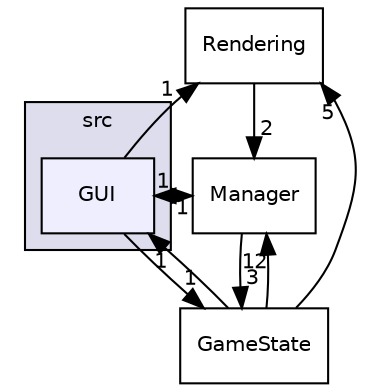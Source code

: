 digraph "src/GUI" {
  compound=true
  node [ fontsize="10", fontname="Helvetica"];
  edge [ labelfontsize="10", labelfontname="Helvetica"];
  subgraph clusterdir_68267d1309a1af8e8297ef4c3efbcdba {
    graph [ bgcolor="#ddddee", pencolor="black", label="src" fontname="Helvetica", fontsize="10", URL="dir_68267d1309a1af8e8297ef4c3efbcdba.html"]
  dir_4e4e2e75df7fa6971448b424c011c8b5 [shape=box, label="GUI", style="filled", fillcolor="#eeeeff", pencolor="black", URL="dir_4e4e2e75df7fa6971448b424c011c8b5.html"];
  }
  dir_d4e015951b263415729819c1a4b61808 [shape=box label="Rendering" URL="dir_d4e015951b263415729819c1a4b61808.html"];
  dir_a9b72590f3a9b1bcc590a6cbbd128b68 [shape=box label="Manager" URL="dir_a9b72590f3a9b1bcc590a6cbbd128b68.html"];
  dir_85747022a2a7635edb179088943f788f [shape=box label="GameState" URL="dir_85747022a2a7635edb179088943f788f.html"];
  dir_d4e015951b263415729819c1a4b61808->dir_a9b72590f3a9b1bcc590a6cbbd128b68 [headlabel="2", labeldistance=1.5 headhref="dir_000008_000006.html"];
  dir_a9b72590f3a9b1bcc590a6cbbd128b68->dir_4e4e2e75df7fa6971448b424c011c8b5 [headlabel="1", labeldistance=1.5 headhref="dir_000006_000005.html"];
  dir_a9b72590f3a9b1bcc590a6cbbd128b68->dir_85747022a2a7635edb179088943f788f [headlabel="3", labeldistance=1.5 headhref="dir_000006_000004.html"];
  dir_4e4e2e75df7fa6971448b424c011c8b5->dir_d4e015951b263415729819c1a4b61808 [headlabel="1", labeldistance=1.5 headhref="dir_000005_000008.html"];
  dir_4e4e2e75df7fa6971448b424c011c8b5->dir_a9b72590f3a9b1bcc590a6cbbd128b68 [headlabel="1", labeldistance=1.5 headhref="dir_000005_000006.html"];
  dir_4e4e2e75df7fa6971448b424c011c8b5->dir_85747022a2a7635edb179088943f788f [headlabel="1", labeldistance=1.5 headhref="dir_000005_000004.html"];
  dir_85747022a2a7635edb179088943f788f->dir_d4e015951b263415729819c1a4b61808 [headlabel="5", labeldistance=1.5 headhref="dir_000004_000008.html"];
  dir_85747022a2a7635edb179088943f788f->dir_a9b72590f3a9b1bcc590a6cbbd128b68 [headlabel="12", labeldistance=1.5 headhref="dir_000004_000006.html"];
  dir_85747022a2a7635edb179088943f788f->dir_4e4e2e75df7fa6971448b424c011c8b5 [headlabel="1", labeldistance=1.5 headhref="dir_000004_000005.html"];
}
